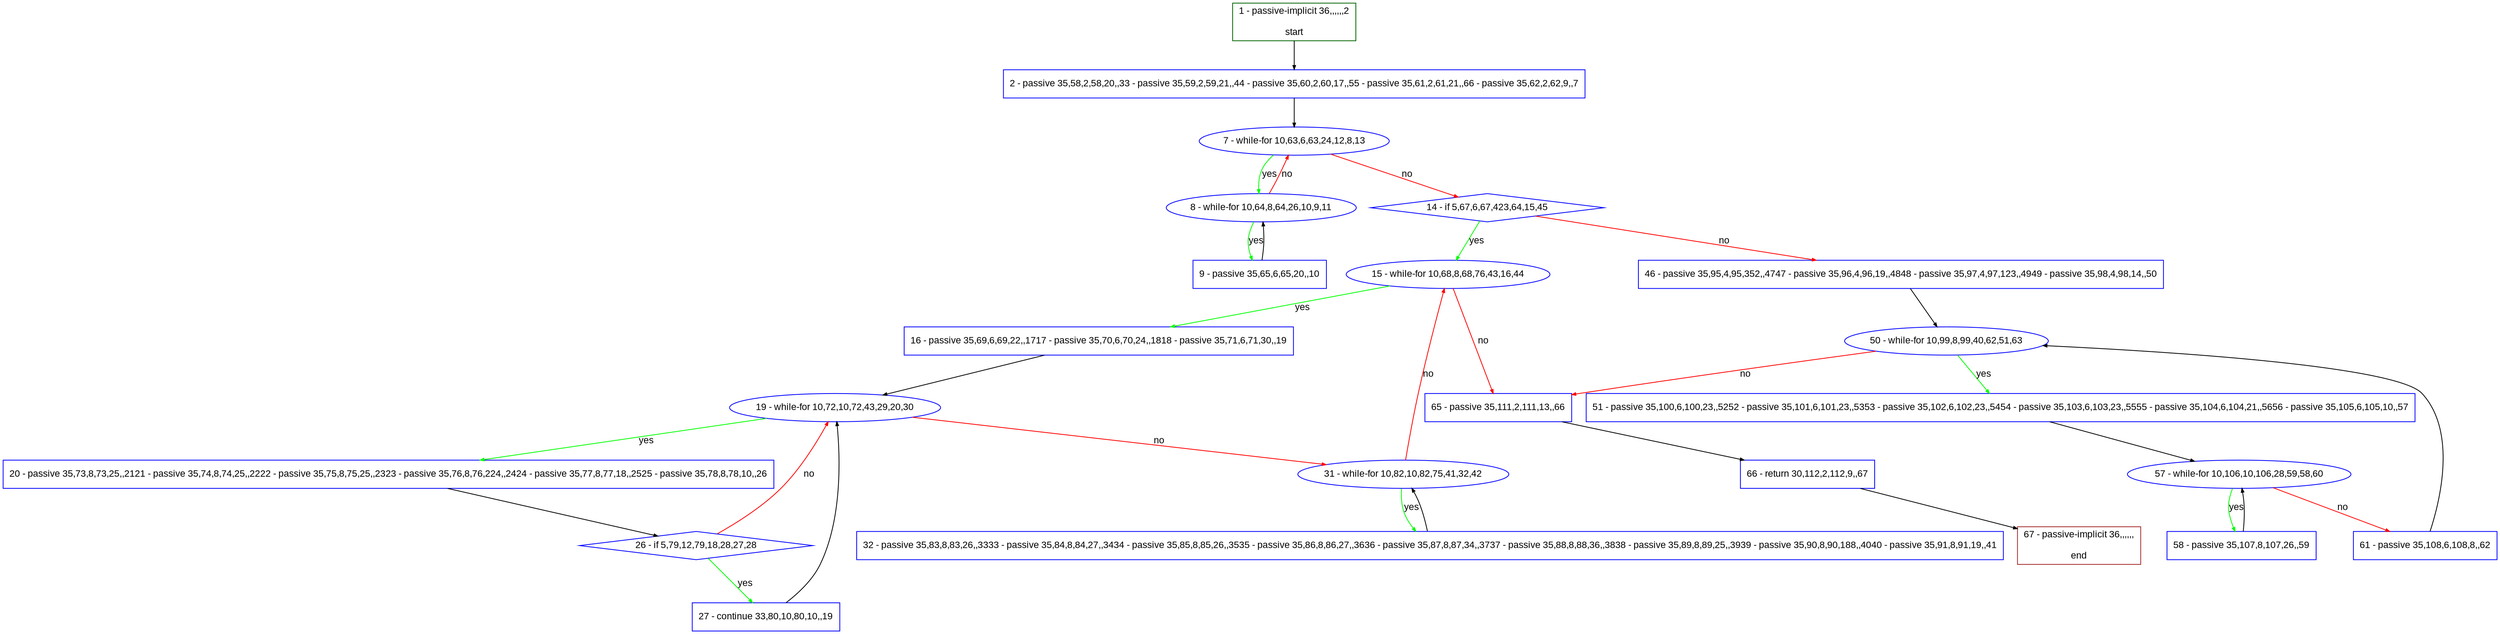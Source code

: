 digraph "" {
  graph [pack="true", label="", fontsize="12", packmode="clust", fontname="Arial", fillcolor="#FFFFCC", bgcolor="white", style="rounded,filled", compound="true"];
  node [node_initialized="no", label="", color="grey", fontsize="12", fillcolor="white", fontname="Arial", style="filled", shape="rectangle", compound="true", fixedsize="false"];
  edge [fontcolor="black", arrowhead="normal", arrowtail="none", arrowsize="0.5", ltail="", label="", color="black", fontsize="12", lhead="", fontname="Arial", dir="forward", compound="true"];
  __N1 [label="2 - passive 35,58,2,58,20,,33 - passive 35,59,2,59,21,,44 - passive 35,60,2,60,17,,55 - passive 35,61,2,61,21,,66 - passive 35,62,2,62,9,,7", color="#0000ff", fillcolor="#ffffff", style="filled", shape="box"];
  __N2 [label="1 - passive-implicit 36,,,,,,2\n\nstart", color="#006400", fillcolor="#ffffff", style="filled", shape="box"];
  __N3 [label="7 - while-for 10,63,6,63,24,12,8,13", color="#0000ff", fillcolor="#ffffff", style="filled", shape="oval"];
  __N4 [label="8 - while-for 10,64,8,64,26,10,9,11", color="#0000ff", fillcolor="#ffffff", style="filled", shape="oval"];
  __N5 [label="14 - if 5,67,6,67,423,64,15,45", color="#0000ff", fillcolor="#ffffff", style="filled", shape="diamond"];
  __N6 [label="9 - passive 35,65,6,65,20,,10", color="#0000ff", fillcolor="#ffffff", style="filled", shape="box"];
  __N7 [label="15 - while-for 10,68,8,68,76,43,16,44", color="#0000ff", fillcolor="#ffffff", style="filled", shape="oval"];
  __N8 [label="46 - passive 35,95,4,95,352,,4747 - passive 35,96,4,96,19,,4848 - passive 35,97,4,97,123,,4949 - passive 35,98,4,98,14,,50", color="#0000ff", fillcolor="#ffffff", style="filled", shape="box"];
  __N9 [label="16 - passive 35,69,6,69,22,,1717 - passive 35,70,6,70,24,,1818 - passive 35,71,6,71,30,,19", color="#0000ff", fillcolor="#ffffff", style="filled", shape="box"];
  __N10 [label="65 - passive 35,111,2,111,13,,66", color="#0000ff", fillcolor="#ffffff", style="filled", shape="box"];
  __N11 [label="19 - while-for 10,72,10,72,43,29,20,30", color="#0000ff", fillcolor="#ffffff", style="filled", shape="oval"];
  __N12 [label="20 - passive 35,73,8,73,25,,2121 - passive 35,74,8,74,25,,2222 - passive 35,75,8,75,25,,2323 - passive 35,76,8,76,224,,2424 - passive 35,77,8,77,18,,2525 - passive 35,78,8,78,10,,26", color="#0000ff", fillcolor="#ffffff", style="filled", shape="box"];
  __N13 [label="31 - while-for 10,82,10,82,75,41,32,42", color="#0000ff", fillcolor="#ffffff", style="filled", shape="oval"];
  __N14 [label="26 - if 5,79,12,79,18,28,27,28", color="#0000ff", fillcolor="#ffffff", style="filled", shape="diamond"];
  __N15 [label="27 - continue 33,80,10,80,10,,19", color="#0000ff", fillcolor="#ffffff", style="filled", shape="box"];
  __N16 [label="32 - passive 35,83,8,83,26,,3333 - passive 35,84,8,84,27,,3434 - passive 35,85,8,85,26,,3535 - passive 35,86,8,86,27,,3636 - passive 35,87,8,87,34,,3737 - passive 35,88,8,88,36,,3838 - passive 35,89,8,89,25,,3939 - passive 35,90,8,90,188,,4040 - passive 35,91,8,91,19,,41", color="#0000ff", fillcolor="#ffffff", style="filled", shape="box"];
  __N17 [label="50 - while-for 10,99,8,99,40,62,51,63", color="#0000ff", fillcolor="#ffffff", style="filled", shape="oval"];
  __N18 [label="51 - passive 35,100,6,100,23,,5252 - passive 35,101,6,101,23,,5353 - passive 35,102,6,102,23,,5454 - passive 35,103,6,103,23,,5555 - passive 35,104,6,104,21,,5656 - passive 35,105,6,105,10,,57", color="#0000ff", fillcolor="#ffffff", style="filled", shape="box"];
  __N19 [label="57 - while-for 10,106,10,106,28,59,58,60", color="#0000ff", fillcolor="#ffffff", style="filled", shape="oval"];
  __N20 [label="58 - passive 35,107,8,107,26,,59", color="#0000ff", fillcolor="#ffffff", style="filled", shape="box"];
  __N21 [label="61 - passive 35,108,6,108,8,,62", color="#0000ff", fillcolor="#ffffff", style="filled", shape="box"];
  __N22 [label="66 - return 30,112,2,112,9,,67", color="#0000ff", fillcolor="#ffffff", style="filled", shape="box"];
  __N23 [label="67 - passive-implicit 36,,,,,,\n\nend", color="#a52a2a", fillcolor="#ffffff", style="filled", shape="box"];
  __N2 -> __N1 [arrowhead="normal", arrowtail="none", color="#000000", label="", dir="forward"];
  __N1 -> __N3 [arrowhead="normal", arrowtail="none", color="#000000", label="", dir="forward"];
  __N3 -> __N4 [arrowhead="normal", arrowtail="none", color="#00ff00", label="yes", dir="forward"];
  __N4 -> __N3 [arrowhead="normal", arrowtail="none", color="#ff0000", label="no", dir="forward"];
  __N3 -> __N5 [arrowhead="normal", arrowtail="none", color="#ff0000", label="no", dir="forward"];
  __N4 -> __N6 [arrowhead="normal", arrowtail="none", color="#00ff00", label="yes", dir="forward"];
  __N6 -> __N4 [arrowhead="normal", arrowtail="none", color="#000000", label="", dir="forward"];
  __N5 -> __N7 [arrowhead="normal", arrowtail="none", color="#00ff00", label="yes", dir="forward"];
  __N5 -> __N8 [arrowhead="normal", arrowtail="none", color="#ff0000", label="no", dir="forward"];
  __N7 -> __N9 [arrowhead="normal", arrowtail="none", color="#00ff00", label="yes", dir="forward"];
  __N7 -> __N10 [arrowhead="normal", arrowtail="none", color="#ff0000", label="no", dir="forward"];
  __N9 -> __N11 [arrowhead="normal", arrowtail="none", color="#000000", label="", dir="forward"];
  __N11 -> __N12 [arrowhead="normal", arrowtail="none", color="#00ff00", label="yes", dir="forward"];
  __N11 -> __N13 [arrowhead="normal", arrowtail="none", color="#ff0000", label="no", dir="forward"];
  __N12 -> __N14 [arrowhead="normal", arrowtail="none", color="#000000", label="", dir="forward"];
  __N14 -> __N11 [arrowhead="normal", arrowtail="none", color="#ff0000", label="no", dir="forward"];
  __N14 -> __N15 [arrowhead="normal", arrowtail="none", color="#00ff00", label="yes", dir="forward"];
  __N15 -> __N11 [arrowhead="normal", arrowtail="none", color="#000000", label="", dir="forward"];
  __N13 -> __N7 [arrowhead="normal", arrowtail="none", color="#ff0000", label="no", dir="forward"];
  __N13 -> __N16 [arrowhead="normal", arrowtail="none", color="#00ff00", label="yes", dir="forward"];
  __N16 -> __N13 [arrowhead="normal", arrowtail="none", color="#000000", label="", dir="forward"];
  __N8 -> __N17 [arrowhead="normal", arrowtail="none", color="#000000", label="", dir="forward"];
  __N17 -> __N18 [arrowhead="normal", arrowtail="none", color="#00ff00", label="yes", dir="forward"];
  __N17 -> __N10 [arrowhead="normal", arrowtail="none", color="#ff0000", label="no", dir="forward"];
  __N18 -> __N19 [arrowhead="normal", arrowtail="none", color="#000000", label="", dir="forward"];
  __N19 -> __N20 [arrowhead="normal", arrowtail="none", color="#00ff00", label="yes", dir="forward"];
  __N20 -> __N19 [arrowhead="normal", arrowtail="none", color="#000000", label="", dir="forward"];
  __N19 -> __N21 [arrowhead="normal", arrowtail="none", color="#ff0000", label="no", dir="forward"];
  __N21 -> __N17 [arrowhead="normal", arrowtail="none", color="#000000", label="", dir="forward"];
  __N10 -> __N22 [arrowhead="normal", arrowtail="none", color="#000000", label="", dir="forward"];
  __N22 -> __N23 [arrowhead="normal", arrowtail="none", color="#000000", label="", dir="forward"];
}
